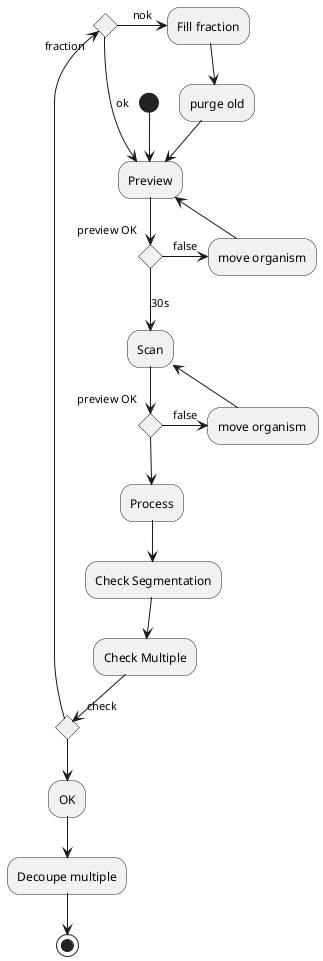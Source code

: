 @startuml
(*)  --> "Preview" as preview
    if "preview OK" then
      --> [30s]  "Scan" as scan
      if "preview OK" then
        --> "Process"
        --> "Check Segmentation"
        --> "Check Multiple"

       if "check" then 
         --> "OK" 
        --> "Decoupe multiple"
         --> (*)
       else 
          if "fraction" then
           --> [ok] preview
          else
            -> [nok] "Fill fraction"
            --> "purge old"
            --> preview
          endif
       endif
      else 
        -> [false] "move organism " 
        --> scan
      endif
    else 
       -> [false] "move organism" 
       --> preview
    endif

@enduml


